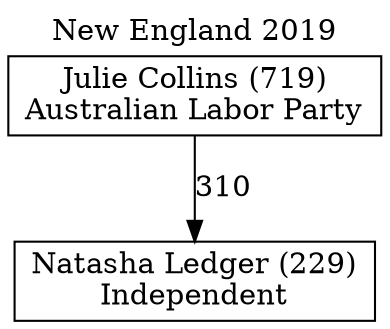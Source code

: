 // House preference flow
digraph "Natasha Ledger (229)_New England_2019" {
	graph [label="New England 2019" labelloc=t mclimit=10]
	node [shape=box]
	"Natasha Ledger (229)" [label="Natasha Ledger (229)
Independent"]
	"Julie Collins (719)" [label="Julie Collins (719)
Australian Labor Party"]
	"Julie Collins (719)" -> "Natasha Ledger (229)" [label=310]
}
